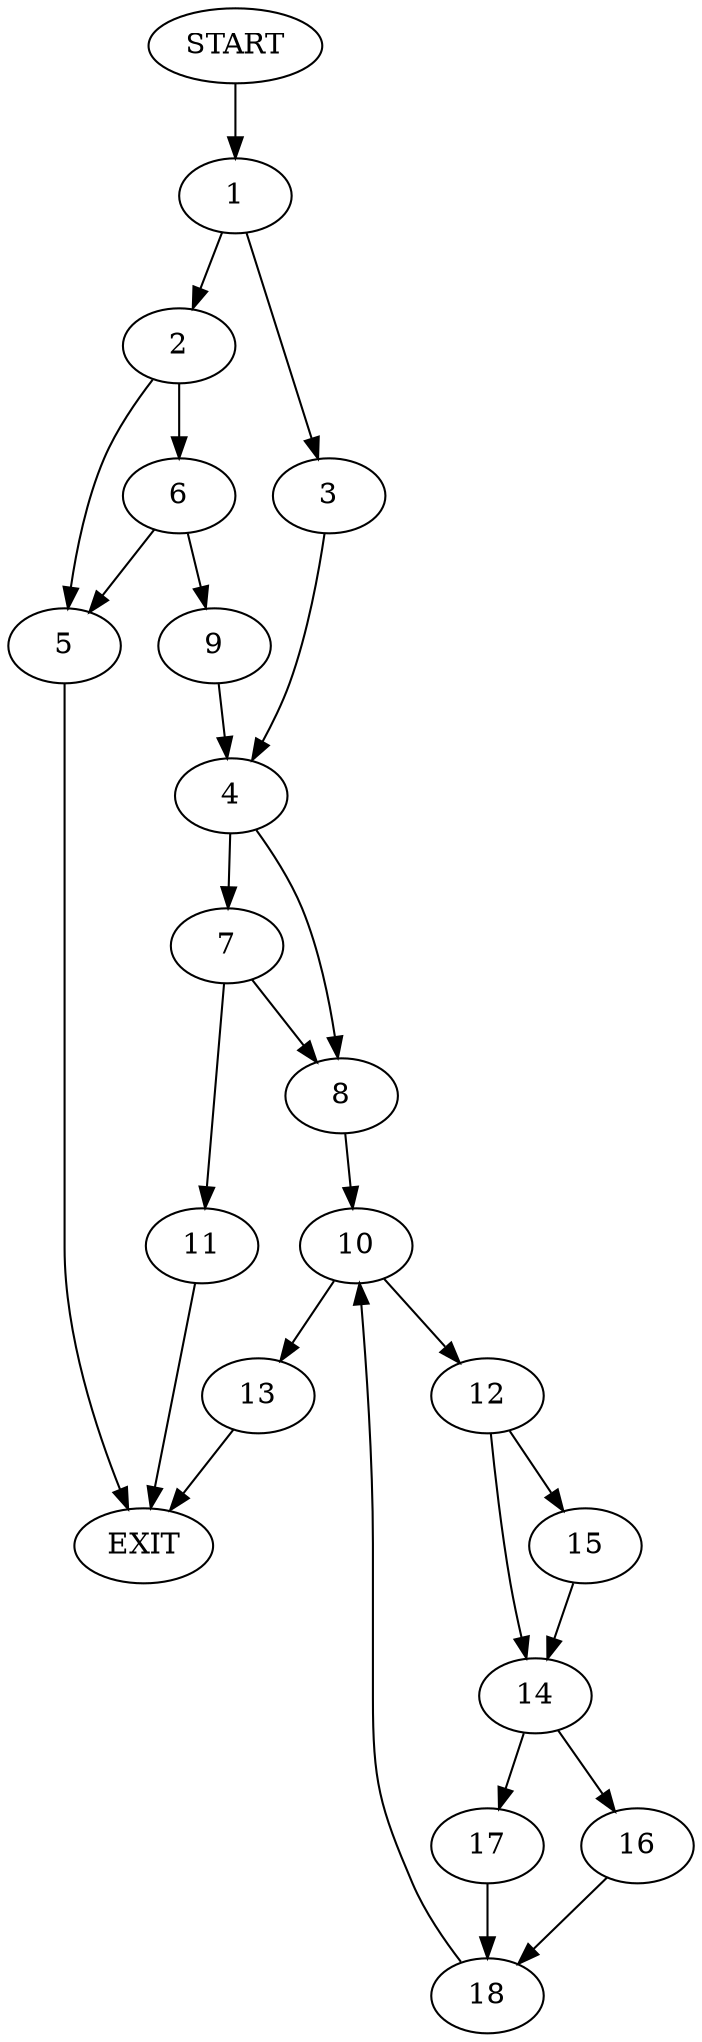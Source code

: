 digraph {
0 [label="START"]
19 [label="EXIT"]
0 -> 1
1 -> 2
1 -> 3
3 -> 4
2 -> 5
2 -> 6
4 -> 7
4 -> 8
6 -> 9
6 -> 5
5 -> 19
9 -> 4
8 -> 10
7 -> 8
7 -> 11
11 -> 19
10 -> 12
10 -> 13
12 -> 14
12 -> 15
13 -> 19
14 -> 16
14 -> 17
15 -> 14
16 -> 18
17 -> 18
18 -> 10
}

